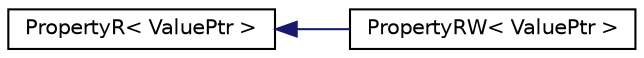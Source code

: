 digraph "Graphical Class Hierarchy"
{
 // INTERACTIVE_SVG=YES
 // LATEX_PDF_SIZE
  edge [fontname="Helvetica",fontsize="10",labelfontname="Helvetica",labelfontsize="10"];
  node [fontname="Helvetica",fontsize="10",shape=record];
  rankdir="LR";
  Node0 [label="PropertyR\< ValuePtr \>",height=0.2,width=0.4,color="black", fillcolor="white", style="filled",URL="$struct_property_r.html",tooltip=" "];
  Node0 -> Node1 [dir="back",color="midnightblue",fontsize="10",style="solid",fontname="Helvetica"];
  Node1 [label="PropertyRW\< ValuePtr \>",height=0.2,width=0.4,color="black", fillcolor="white", style="filled",URL="$struct_property_r_w.html",tooltip=" "];
}
